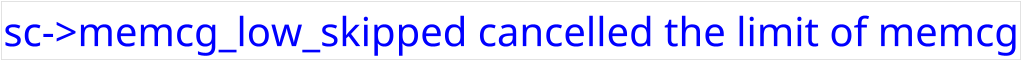 @startuml

skinparam ComponentStyle rectangle
hide stereotype
scale 1/5

skinparam Component {
    FontSize 200
    FontColor Blue
    BorderThickness 0
    BackgroundColor transparent
}

component cp [
sc->memcg_low_skipped cancelled the limit of memcg
]
@enduml
